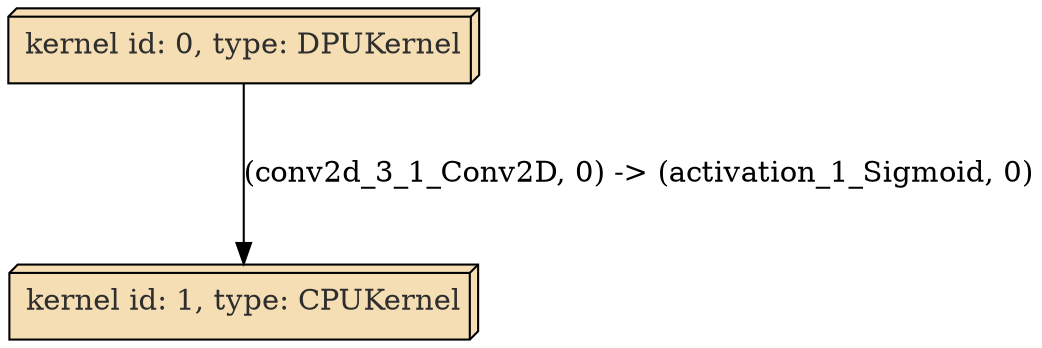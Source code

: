 digraph G {
ordering = out
ranksep = 1
node [shape = box3d, fontcolor = gray18, bgcolor = oldlace, style = filled];
0[label = "kernel id: 0, type: DPUKernel", fillcolor = wheat]
1[label = "kernel id: 1, type: CPUKernel", fillcolor = wheat]
0->1[label = "(conv2d_3_1_Conv2D, 0) -> (activation_1_Sigmoid, 0)"]
}